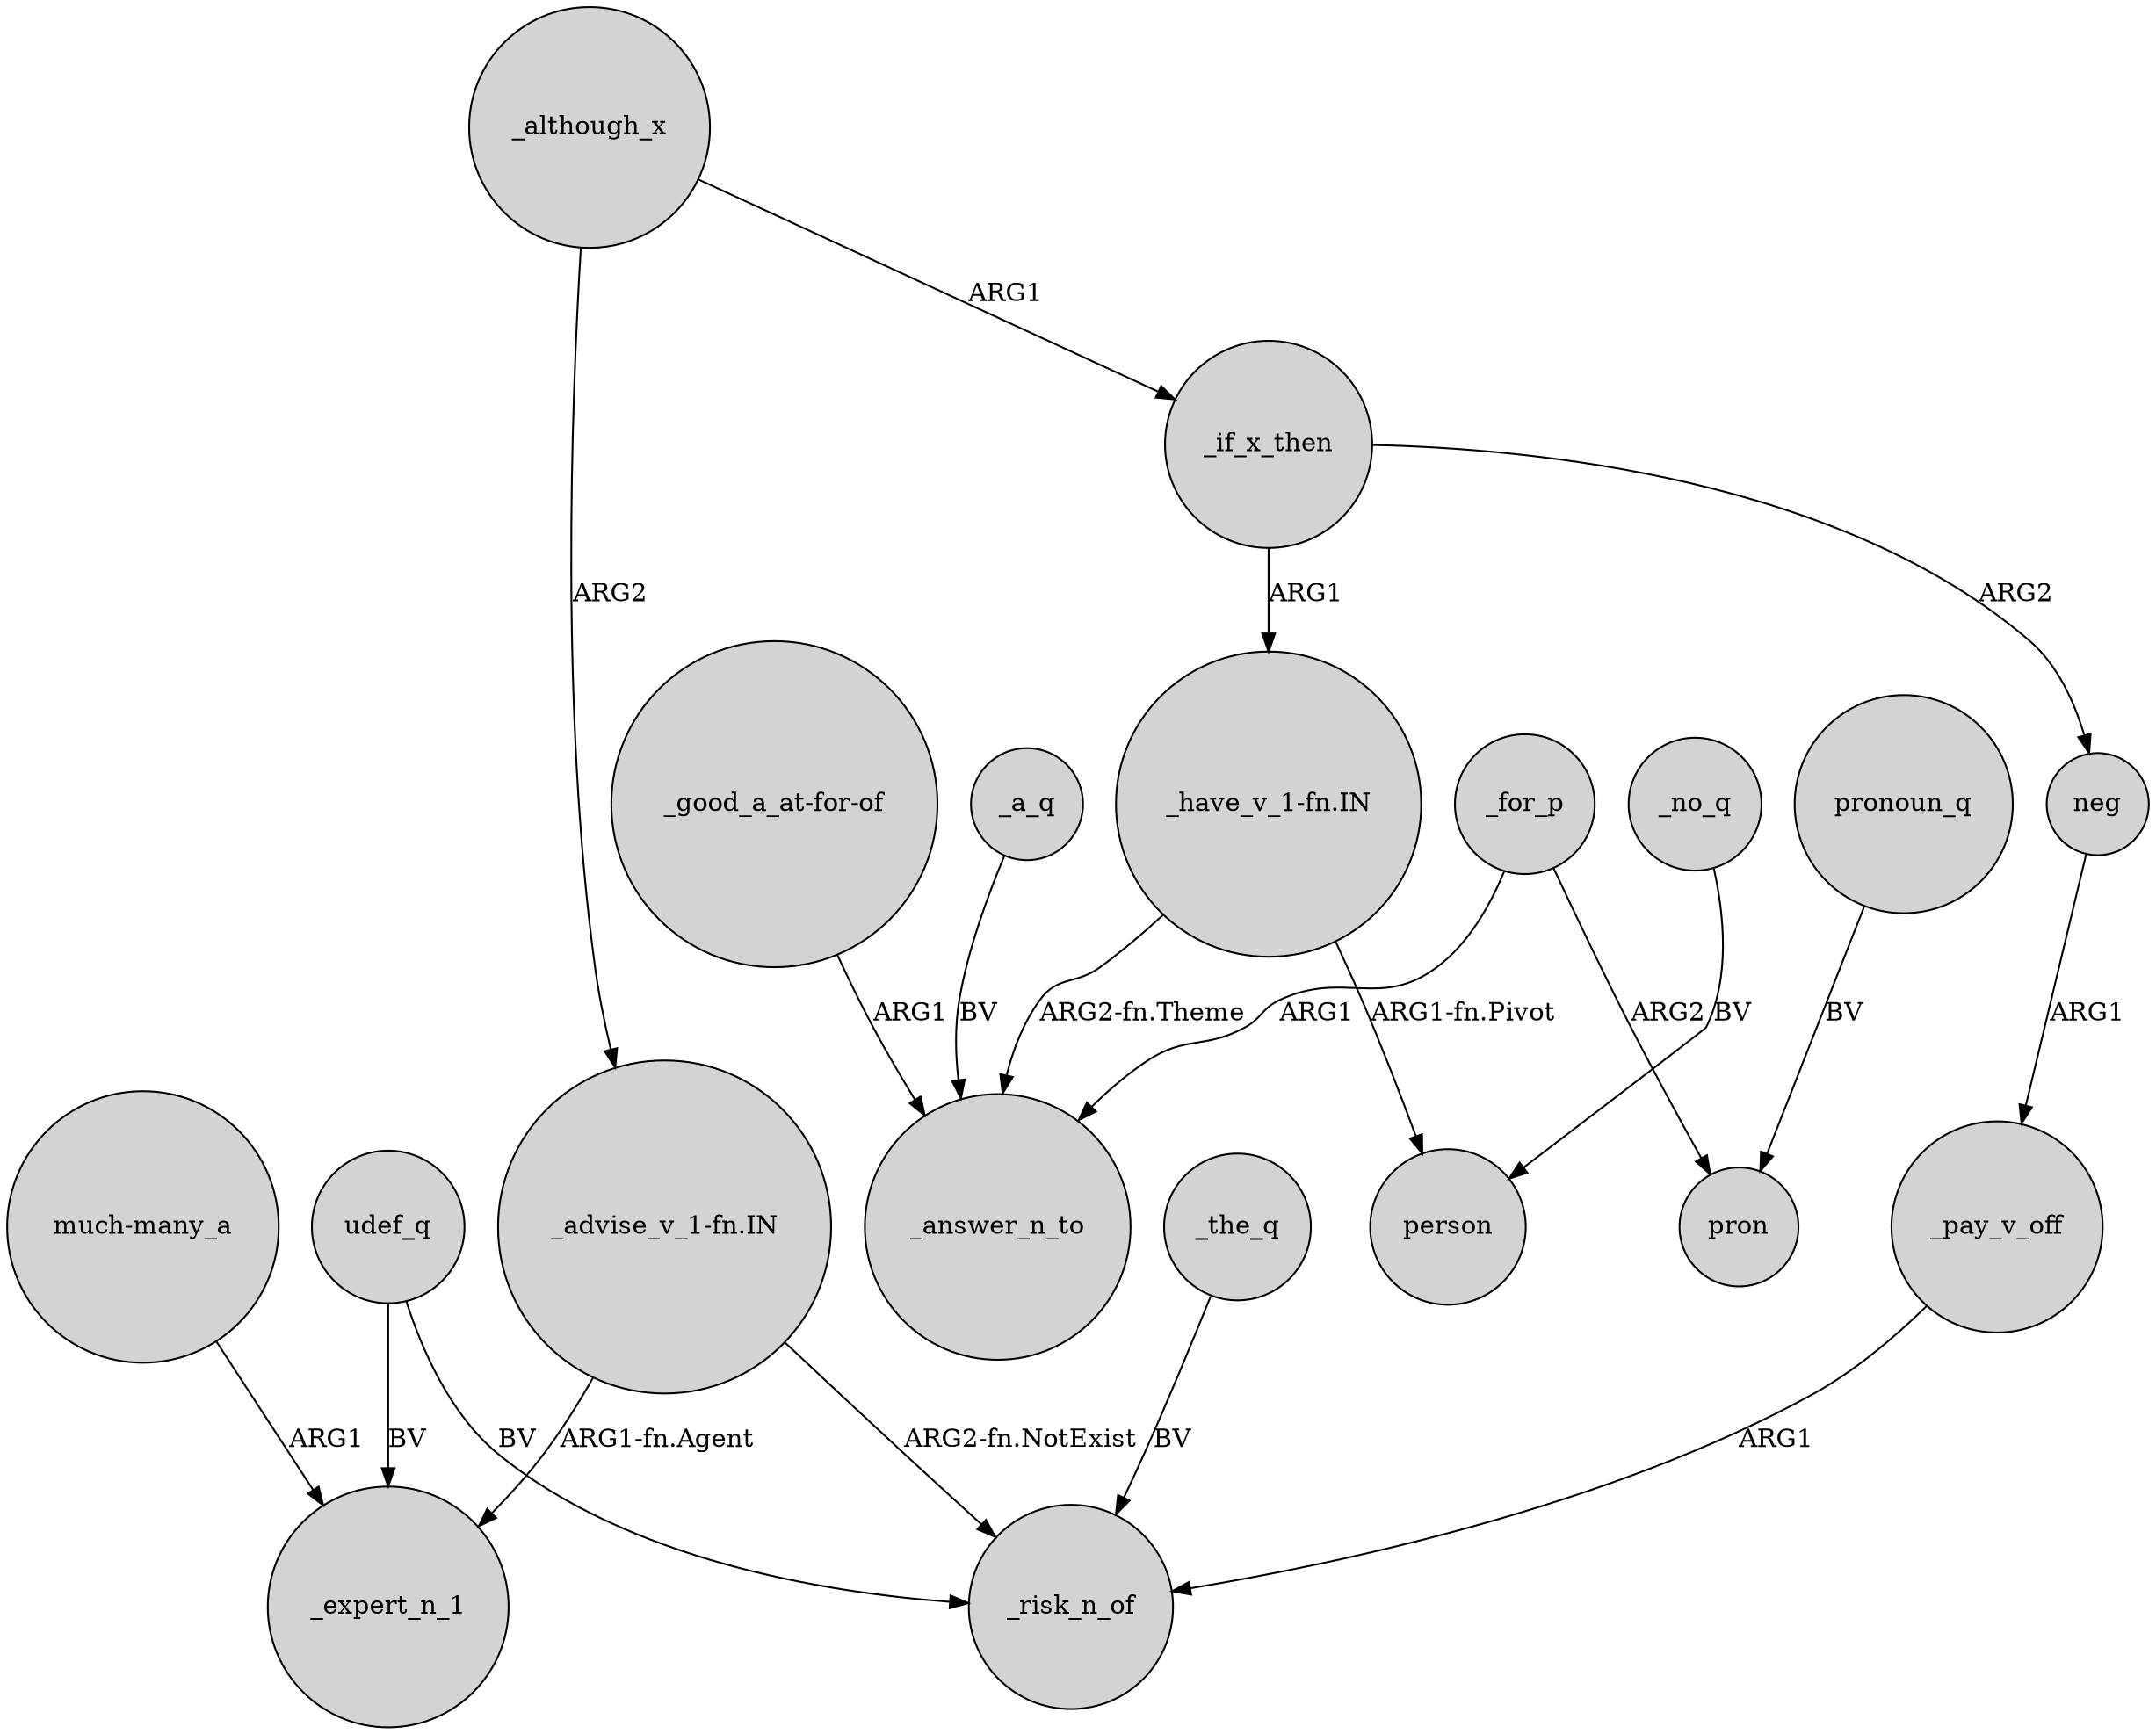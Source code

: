 digraph {
	node [shape=circle style=filled]
	udef_q -> _risk_n_of [label=BV]
	"_good_a_at-for-of" -> _answer_n_to [label=ARG1]
	_although_x -> _if_x_then [label=ARG1]
	"_have_v_1-fn.IN" -> _answer_n_to [label="ARG2-fn.Theme"]
	"much-many_a" -> _expert_n_1 [label=ARG1]
	_a_q -> _answer_n_to [label=BV]
	"_advise_v_1-fn.IN" -> _risk_n_of [label="ARG2-fn.NotExist"]
	_if_x_then -> neg [label=ARG2]
	_if_x_then -> "_have_v_1-fn.IN" [label=ARG1]
	pronoun_q -> pron [label=BV]
	"_advise_v_1-fn.IN" -> _expert_n_1 [label="ARG1-fn.Agent"]
	udef_q -> _expert_n_1 [label=BV]
	_for_p -> pron [label=ARG2]
	_for_p -> _answer_n_to [label=ARG1]
	_no_q -> person [label=BV]
	"_have_v_1-fn.IN" -> person [label="ARG1-fn.Pivot"]
	neg -> _pay_v_off [label=ARG1]
	_pay_v_off -> _risk_n_of [label=ARG1]
	_the_q -> _risk_n_of [label=BV]
	_although_x -> "_advise_v_1-fn.IN" [label=ARG2]
}
